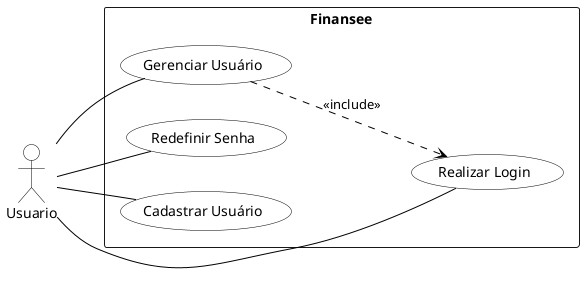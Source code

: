 @startuml

left to right direction

skinparam ActorBorderColor black
skinparam ActorBackgroundColor white
skinparam UsecaseBackgroundColor white
skinparam UsecaseBorderColor black
skinparam ArrowColor black

rectangle "Finansee" {
    (Realizar Login) as realizar_login
    (Cadastrar Usuário) as cadastrar_usuario
    (Gerenciar Usuário) as gerenciar_usuario
    (Redefinir Senha) as redefinir_senha
}

:Usuario: as usuario 

usuario -- realizar_login
usuario -- gerenciar_usuario
usuario -up- cadastrar_usuario
usuario -- redefinir_senha

gerenciar_usuario ..> realizar_login: <<include>>


@enduml